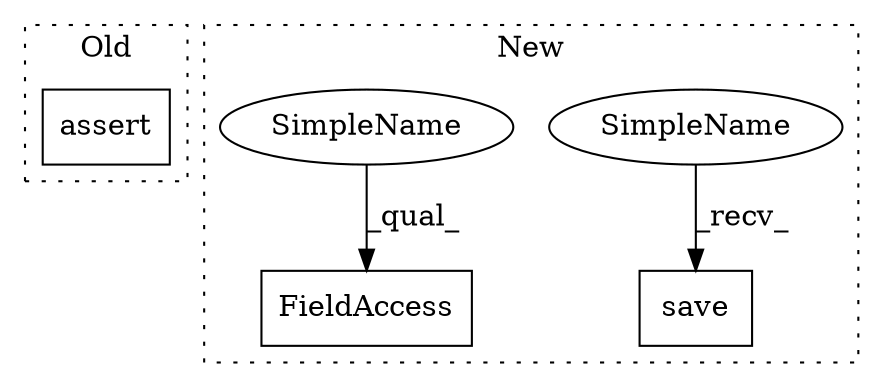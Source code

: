 digraph G {
subgraph cluster0 {
1 [label="assert" a="32" s="3342,3407" l="12,1" shape="box"];
label = "Old";
style="dotted";
}
subgraph cluster1 {
2 [label="save" a="32" s="3968" l="6" shape="box"];
3 [label="FieldAccess" a="22" s="3681" l="20" shape="box"];
4 [label="SimpleName" a="42" s="3960" l="7" shape="ellipse"];
5 [label="SimpleName" a="42" s="3681" l="7" shape="ellipse"];
label = "New";
style="dotted";
}
4 -> 2 [label="_recv_"];
5 -> 3 [label="_qual_"];
}